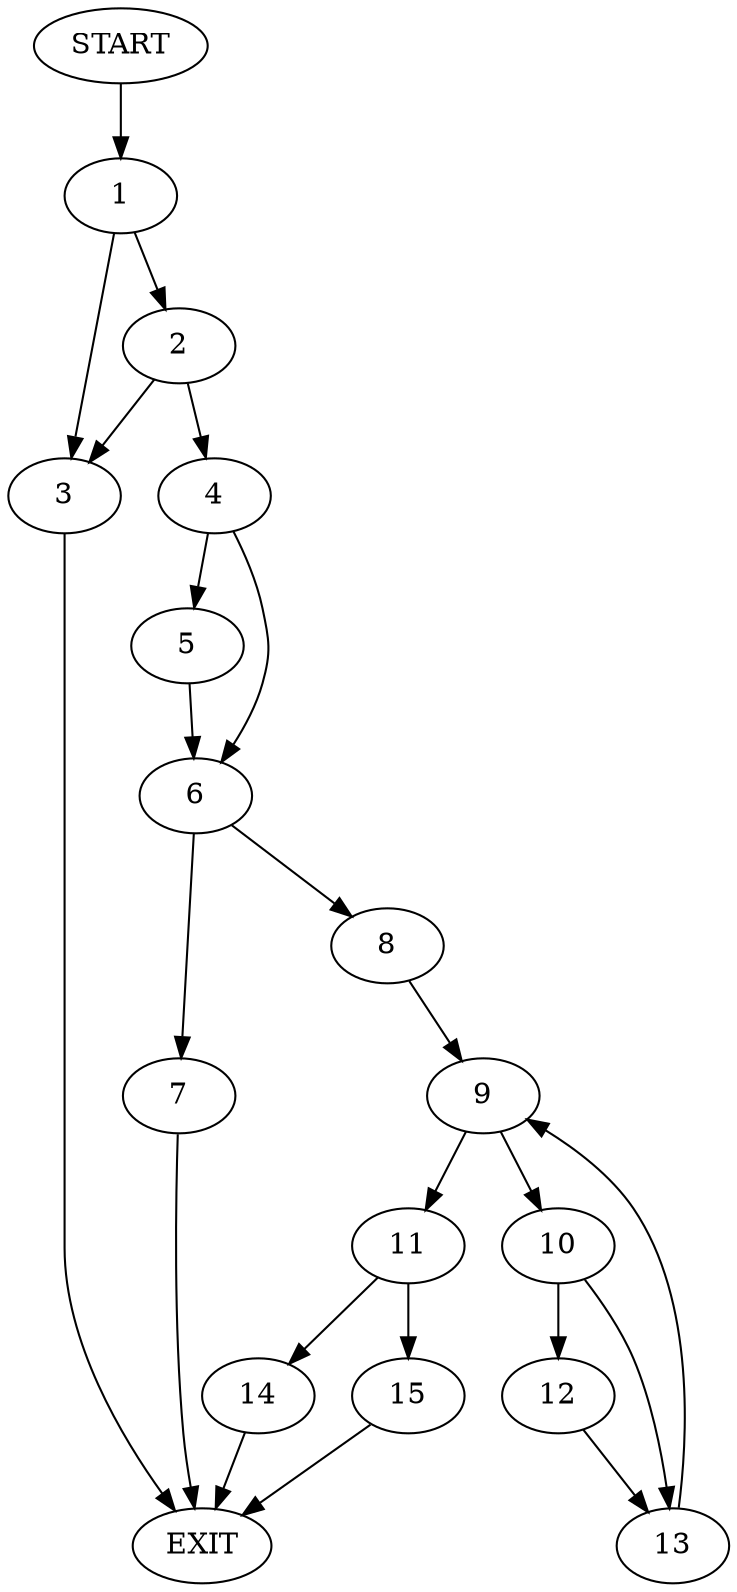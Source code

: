 digraph {
0 [label="START"]
16 [label="EXIT"]
0 -> 1
1 -> 2
1 -> 3
3 -> 16
2 -> 4
2 -> 3
4 -> 5
4 -> 6
6 -> 7
6 -> 8
5 -> 6
7 -> 16
8 -> 9
9 -> 10
9 -> 11
10 -> 12
10 -> 13
11 -> 14
11 -> 15
12 -> 13
13 -> 9
15 -> 16
14 -> 16
}
